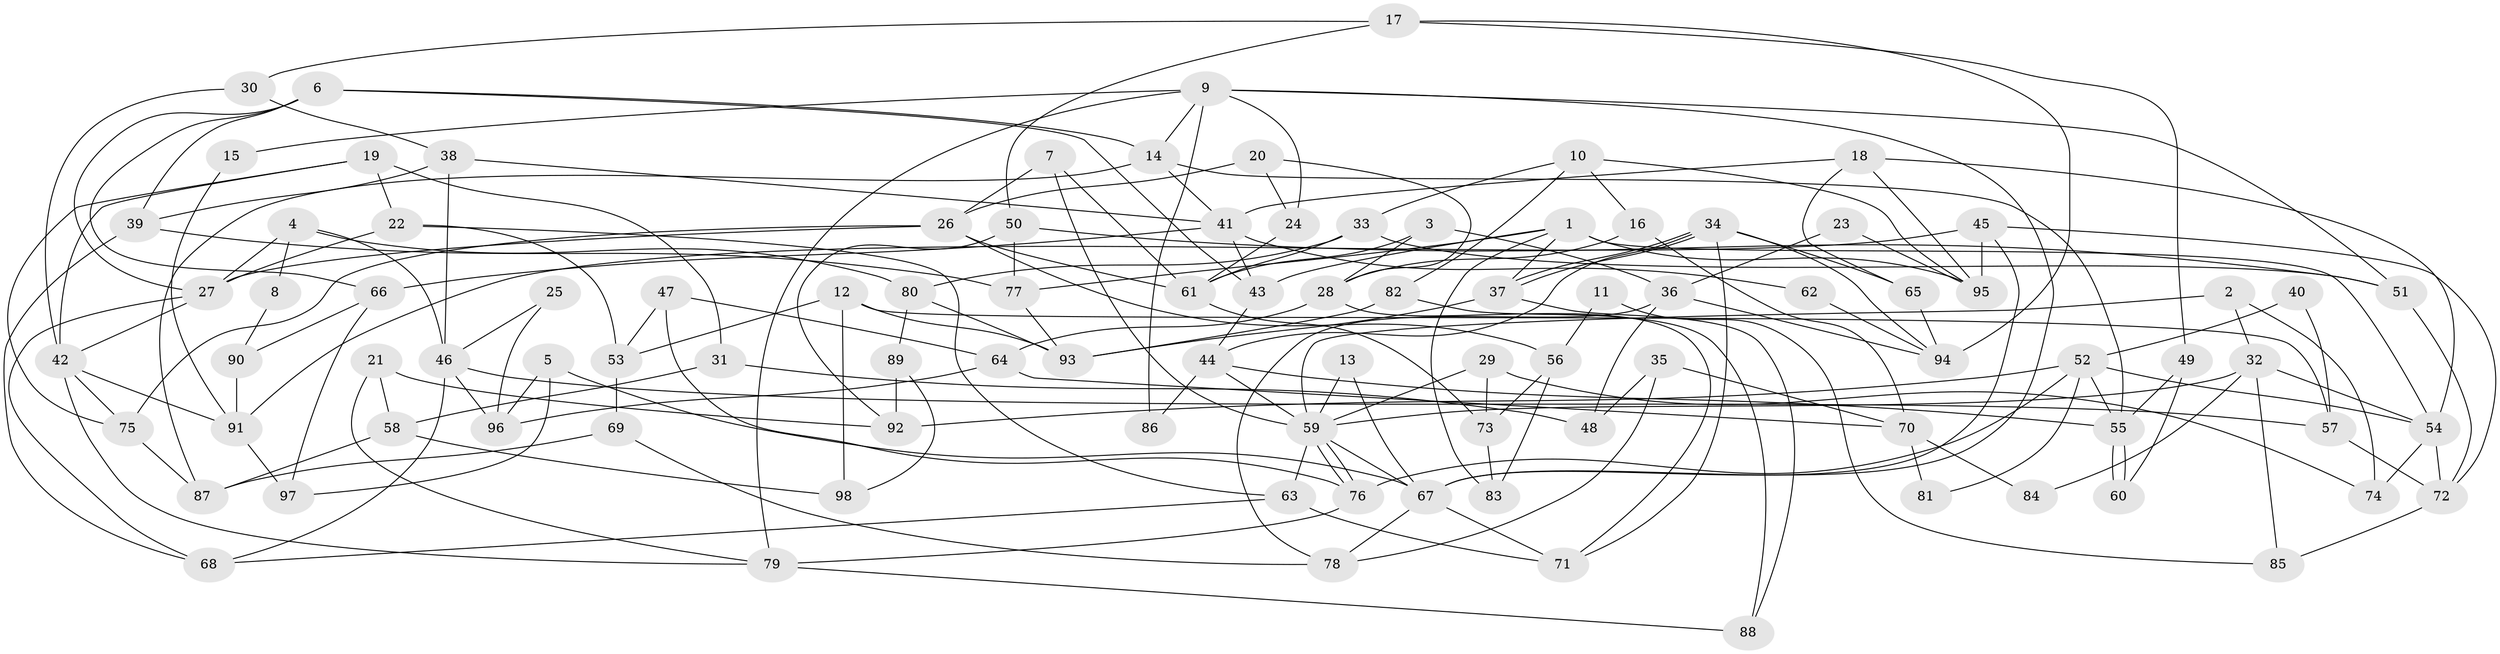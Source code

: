 // Generated by graph-tools (version 1.1) at 2025/11/02/27/25 16:11:24]
// undirected, 98 vertices, 196 edges
graph export_dot {
graph [start="1"]
  node [color=gray90,style=filled];
  1;
  2;
  3;
  4;
  5;
  6;
  7;
  8;
  9;
  10;
  11;
  12;
  13;
  14;
  15;
  16;
  17;
  18;
  19;
  20;
  21;
  22;
  23;
  24;
  25;
  26;
  27;
  28;
  29;
  30;
  31;
  32;
  33;
  34;
  35;
  36;
  37;
  38;
  39;
  40;
  41;
  42;
  43;
  44;
  45;
  46;
  47;
  48;
  49;
  50;
  51;
  52;
  53;
  54;
  55;
  56;
  57;
  58;
  59;
  60;
  61;
  62;
  63;
  64;
  65;
  66;
  67;
  68;
  69;
  70;
  71;
  72;
  73;
  74;
  75;
  76;
  77;
  78;
  79;
  80;
  81;
  82;
  83;
  84;
  85;
  86;
  87;
  88;
  89;
  90;
  91;
  92;
  93;
  94;
  95;
  96;
  97;
  98;
  1 -- 37;
  1 -- 54;
  1 -- 43;
  1 -- 77;
  1 -- 83;
  1 -- 95;
  2 -- 59;
  2 -- 74;
  2 -- 32;
  3 -- 28;
  3 -- 61;
  3 -- 36;
  4 -- 80;
  4 -- 27;
  4 -- 8;
  4 -- 46;
  5 -- 97;
  5 -- 67;
  5 -- 96;
  6 -- 14;
  6 -- 27;
  6 -- 39;
  6 -- 43;
  6 -- 66;
  7 -- 59;
  7 -- 61;
  7 -- 26;
  8 -- 90;
  9 -- 14;
  9 -- 67;
  9 -- 15;
  9 -- 24;
  9 -- 51;
  9 -- 79;
  9 -- 86;
  10 -- 16;
  10 -- 82;
  10 -- 33;
  10 -- 95;
  11 -- 56;
  11 -- 85;
  12 -- 57;
  12 -- 53;
  12 -- 93;
  12 -- 98;
  13 -- 67;
  13 -- 59;
  14 -- 55;
  14 -- 87;
  14 -- 41;
  15 -- 91;
  16 -- 70;
  16 -- 28;
  17 -- 94;
  17 -- 50;
  17 -- 30;
  17 -- 49;
  18 -- 95;
  18 -- 41;
  18 -- 54;
  18 -- 65;
  19 -- 42;
  19 -- 75;
  19 -- 22;
  19 -- 31;
  20 -- 24;
  20 -- 26;
  20 -- 28;
  21 -- 79;
  21 -- 92;
  21 -- 58;
  22 -- 63;
  22 -- 27;
  22 -- 53;
  23 -- 36;
  23 -- 95;
  24 -- 61;
  25 -- 96;
  25 -- 46;
  26 -- 27;
  26 -- 56;
  26 -- 61;
  26 -- 75;
  27 -- 42;
  27 -- 68;
  28 -- 71;
  28 -- 64;
  29 -- 59;
  29 -- 73;
  29 -- 74;
  30 -- 38;
  30 -- 42;
  31 -- 58;
  31 -- 48;
  32 -- 59;
  32 -- 54;
  32 -- 84;
  32 -- 85;
  33 -- 51;
  33 -- 61;
  33 -- 80;
  34 -- 37;
  34 -- 37;
  34 -- 44;
  34 -- 65;
  34 -- 71;
  34 -- 94;
  35 -- 48;
  35 -- 78;
  35 -- 70;
  36 -- 94;
  36 -- 48;
  36 -- 78;
  37 -- 93;
  37 -- 88;
  38 -- 41;
  38 -- 39;
  38 -- 46;
  39 -- 68;
  39 -- 77;
  40 -- 57;
  40 -- 52;
  41 -- 43;
  41 -- 62;
  41 -- 66;
  42 -- 75;
  42 -- 79;
  42 -- 91;
  43 -- 44;
  44 -- 55;
  44 -- 59;
  44 -- 86;
  45 -- 95;
  45 -- 67;
  45 -- 72;
  45 -- 91;
  46 -- 57;
  46 -- 68;
  46 -- 96;
  47 -- 64;
  47 -- 76;
  47 -- 53;
  49 -- 55;
  49 -- 60;
  50 -- 77;
  50 -- 51;
  50 -- 92;
  51 -- 72;
  52 -- 76;
  52 -- 54;
  52 -- 55;
  52 -- 81;
  52 -- 92;
  53 -- 69;
  54 -- 72;
  54 -- 74;
  55 -- 60;
  55 -- 60;
  56 -- 73;
  56 -- 83;
  57 -- 72;
  58 -- 98;
  58 -- 87;
  59 -- 76;
  59 -- 76;
  59 -- 63;
  59 -- 67;
  61 -- 73;
  62 -- 94;
  63 -- 68;
  63 -- 71;
  64 -- 96;
  64 -- 70;
  65 -- 94;
  66 -- 90;
  66 -- 97;
  67 -- 71;
  67 -- 78;
  69 -- 78;
  69 -- 87;
  70 -- 81;
  70 -- 84;
  72 -- 85;
  73 -- 83;
  75 -- 87;
  76 -- 79;
  77 -- 93;
  79 -- 88;
  80 -- 93;
  80 -- 89;
  82 -- 93;
  82 -- 88;
  89 -- 92;
  89 -- 98;
  90 -- 91;
  91 -- 97;
}
